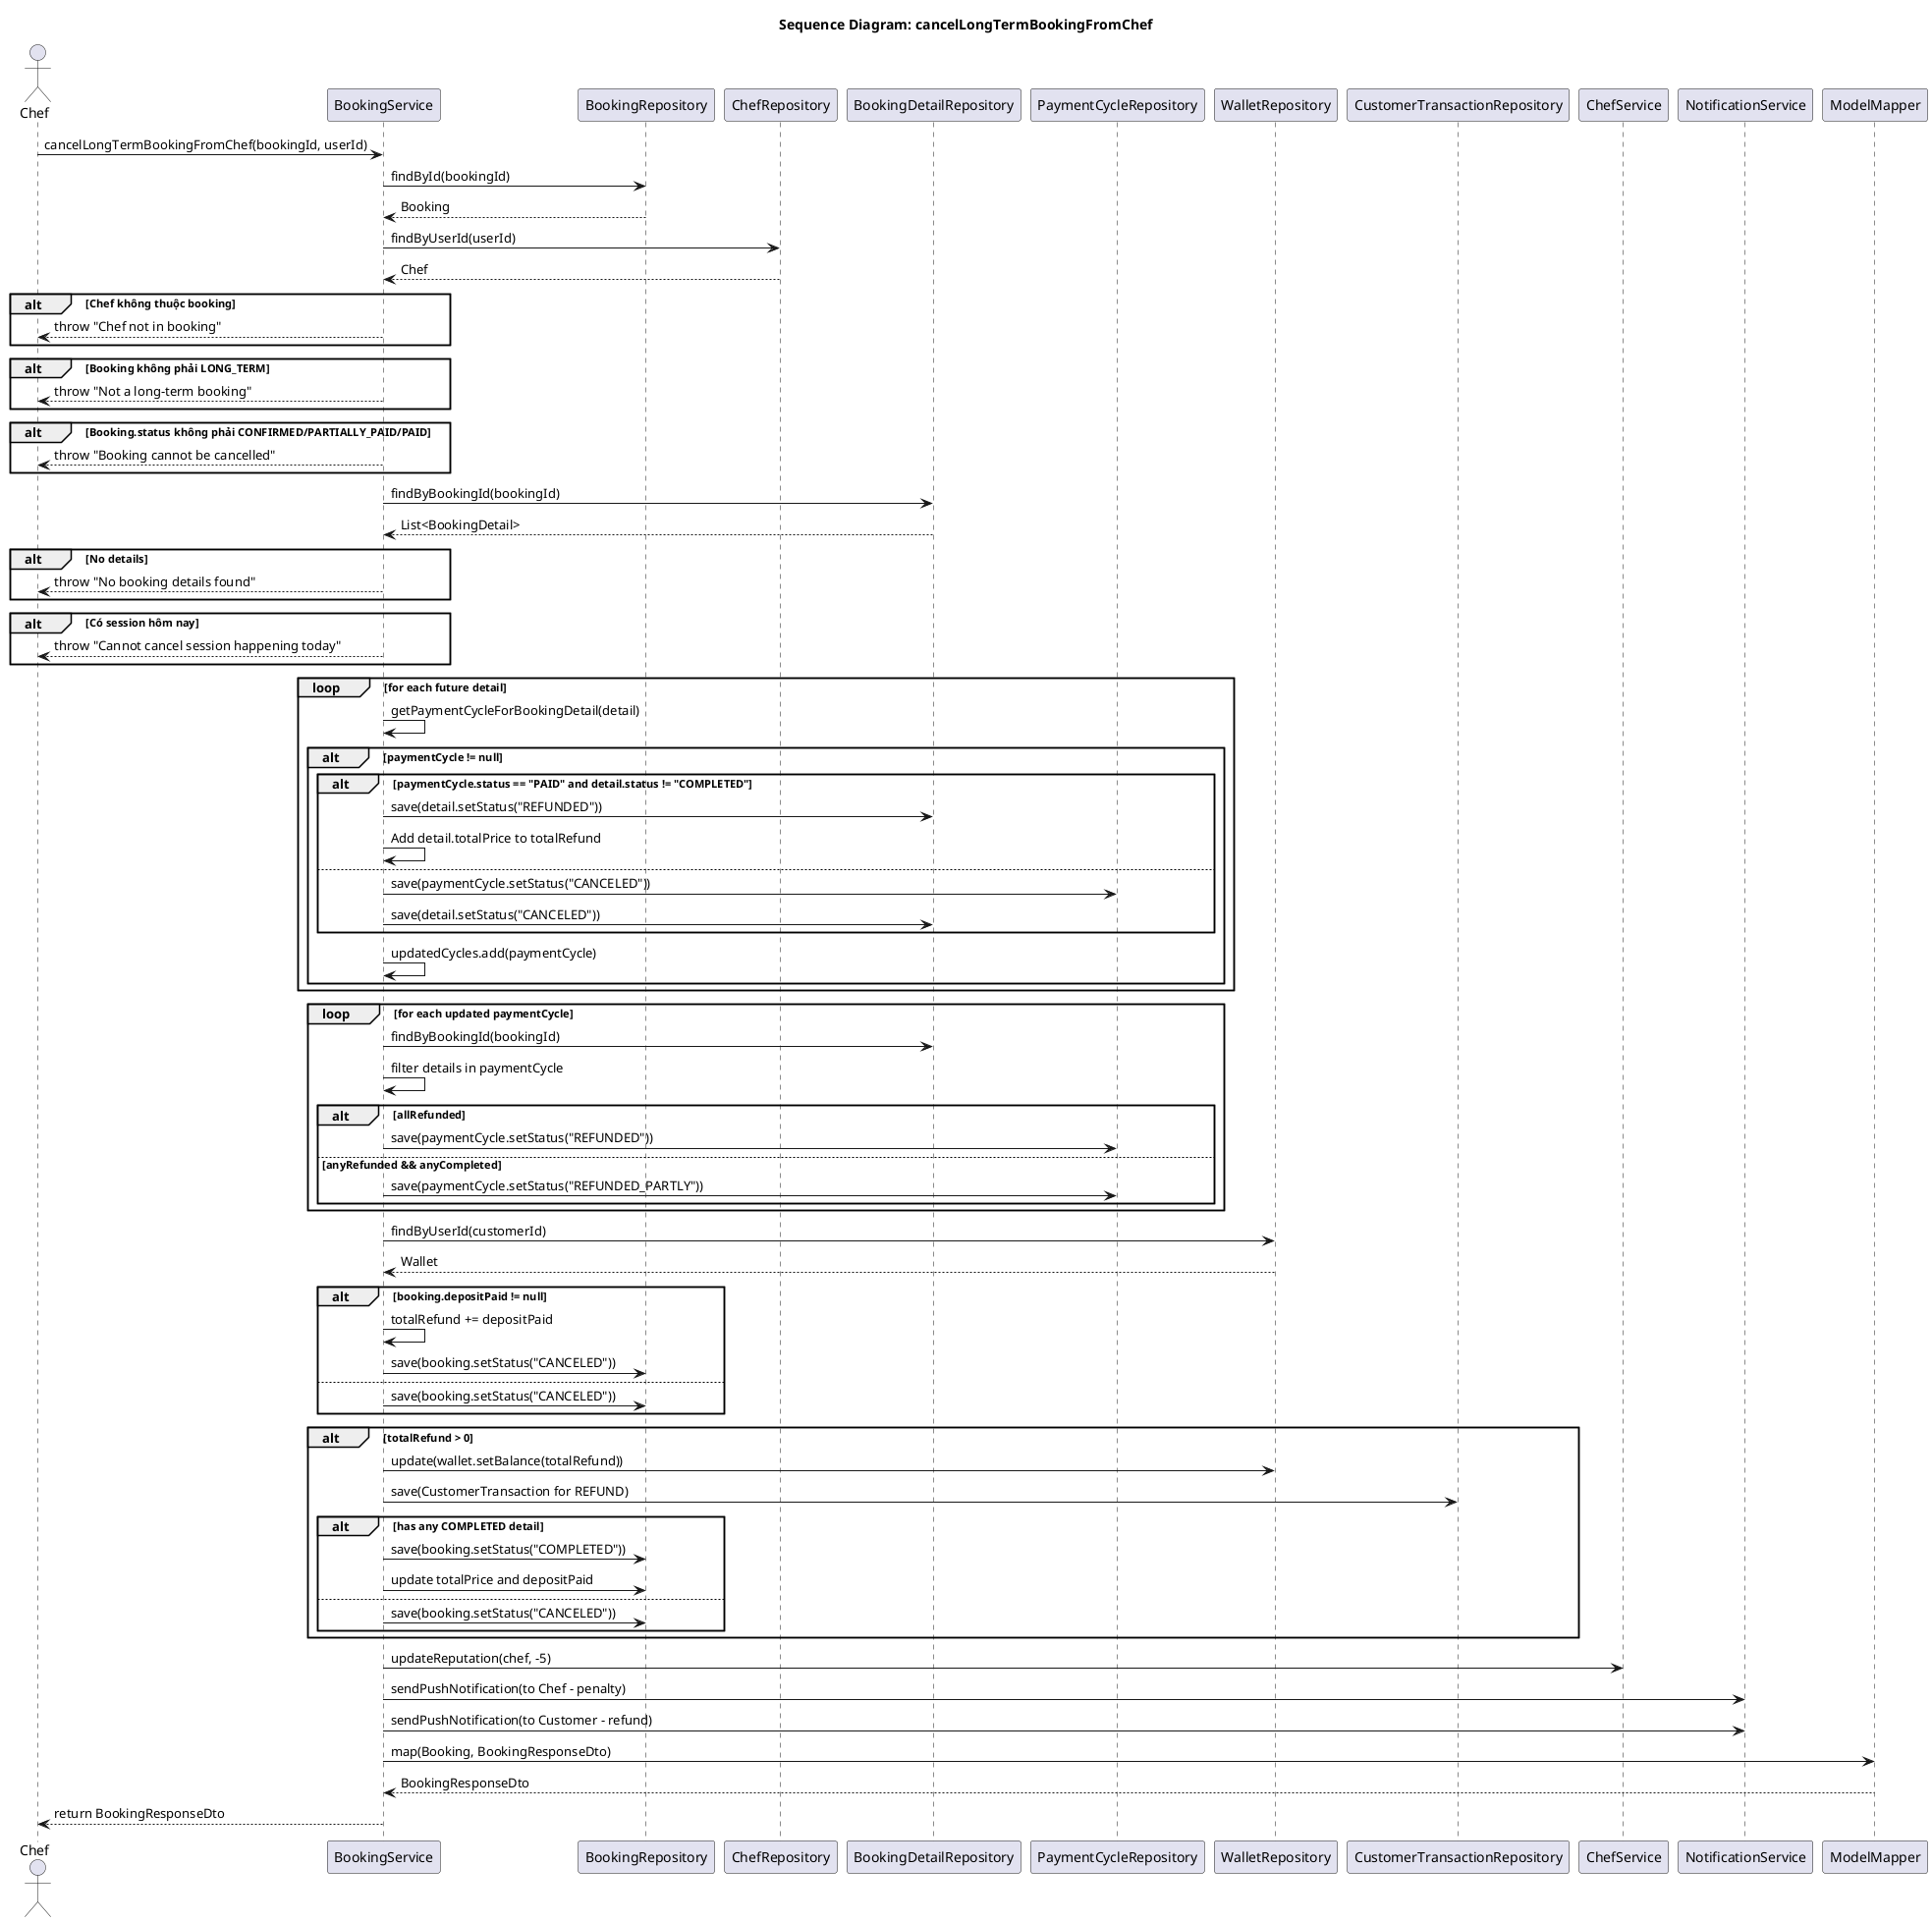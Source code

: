 @startuml
title Sequence Diagram: cancelLongTermBookingFromChef

actor Chef
participant "BookingService" as Service
participant "BookingRepository" as BookingRepo
participant "ChefRepository" as ChefRepo
participant "BookingDetailRepository" as DetailRepo
participant "PaymentCycleRepository" as PaymentRepo
participant "WalletRepository" as WalletRepo
participant "CustomerTransactionRepository" as TransactionRepo
participant "ChefService" as ChefService
participant "NotificationService" as Notification
participant "ModelMapper" as Mapper

Chef -> Service : cancelLongTermBookingFromChef(bookingId, userId)

Service -> BookingRepo : findById(bookingId)
BookingRepo --> Service : Booking

Service -> ChefRepo : findByUserId(userId)
ChefRepo --> Service : Chef

alt Chef không thuộc booking
    Service --> Chef : throw "Chef not in booking"
end

alt Booking không phải LONG_TERM
    Service --> Chef : throw "Not a long-term booking"
end

alt Booking.status không phải CONFIRMED/PARTIALLY_PAID/PAID
    Service --> Chef : throw "Booking cannot be cancelled"
end

Service -> DetailRepo : findByBookingId(bookingId)
DetailRepo --> Service : List<BookingDetail>

alt No details
    Service --> Chef : throw "No booking details found"
end

alt Có session hôm nay
    Service --> Chef : throw "Cannot cancel session happening today"
end

loop for each future detail
    Service -> Service : getPaymentCycleForBookingDetail(detail)

    alt paymentCycle != null
        alt paymentCycle.status == "PAID" and detail.status != "COMPLETED"
            Service -> DetailRepo : save(detail.setStatus("REFUNDED"))
            Service -> Service : Add detail.totalPrice to totalRefund
        else
            Service -> PaymentRepo : save(paymentCycle.setStatus("CANCELED"))
            Service -> DetailRepo : save(detail.setStatus("CANCELED"))
        end
        Service -> Service : updatedCycles.add(paymentCycle)
    end
end

loop for each updated paymentCycle
    Service -> DetailRepo : findByBookingId(bookingId)
    Service -> Service : filter details in paymentCycle

    alt allRefunded
        Service -> PaymentRepo : save(paymentCycle.setStatus("REFUNDED"))
    else anyRefunded && anyCompleted
        Service -> PaymentRepo : save(paymentCycle.setStatus("REFUNDED_PARTLY"))
    end
end

Service -> WalletRepo : findByUserId(customerId)
WalletRepo --> Service : Wallet

alt booking.depositPaid != null
    Service -> Service : totalRefund += depositPaid
    Service -> BookingRepo : save(booking.setStatus("CANCELED"))
else
    Service -> BookingRepo : save(booking.setStatus("CANCELED"))
end

alt totalRefund > 0
    Service -> WalletRepo : update(wallet.setBalance(totalRefund))
    Service -> TransactionRepo : save(CustomerTransaction for REFUND)

    alt has any COMPLETED detail
        Service -> BookingRepo : save(booking.setStatus("COMPLETED"))
        Service -> BookingRepo : update totalPrice and depositPaid
    else
        Service -> BookingRepo : save(booking.setStatus("CANCELED"))
    end
end

Service -> ChefService : updateReputation(chef, -5)

Service -> Notification : sendPushNotification(to Chef - penalty)
Service -> Notification : sendPushNotification(to Customer - refund)

Service -> Mapper : map(Booking, BookingResponseDto)
Mapper --> Service : BookingResponseDto
Service --> Chef : return BookingResponseDto

@enduml
